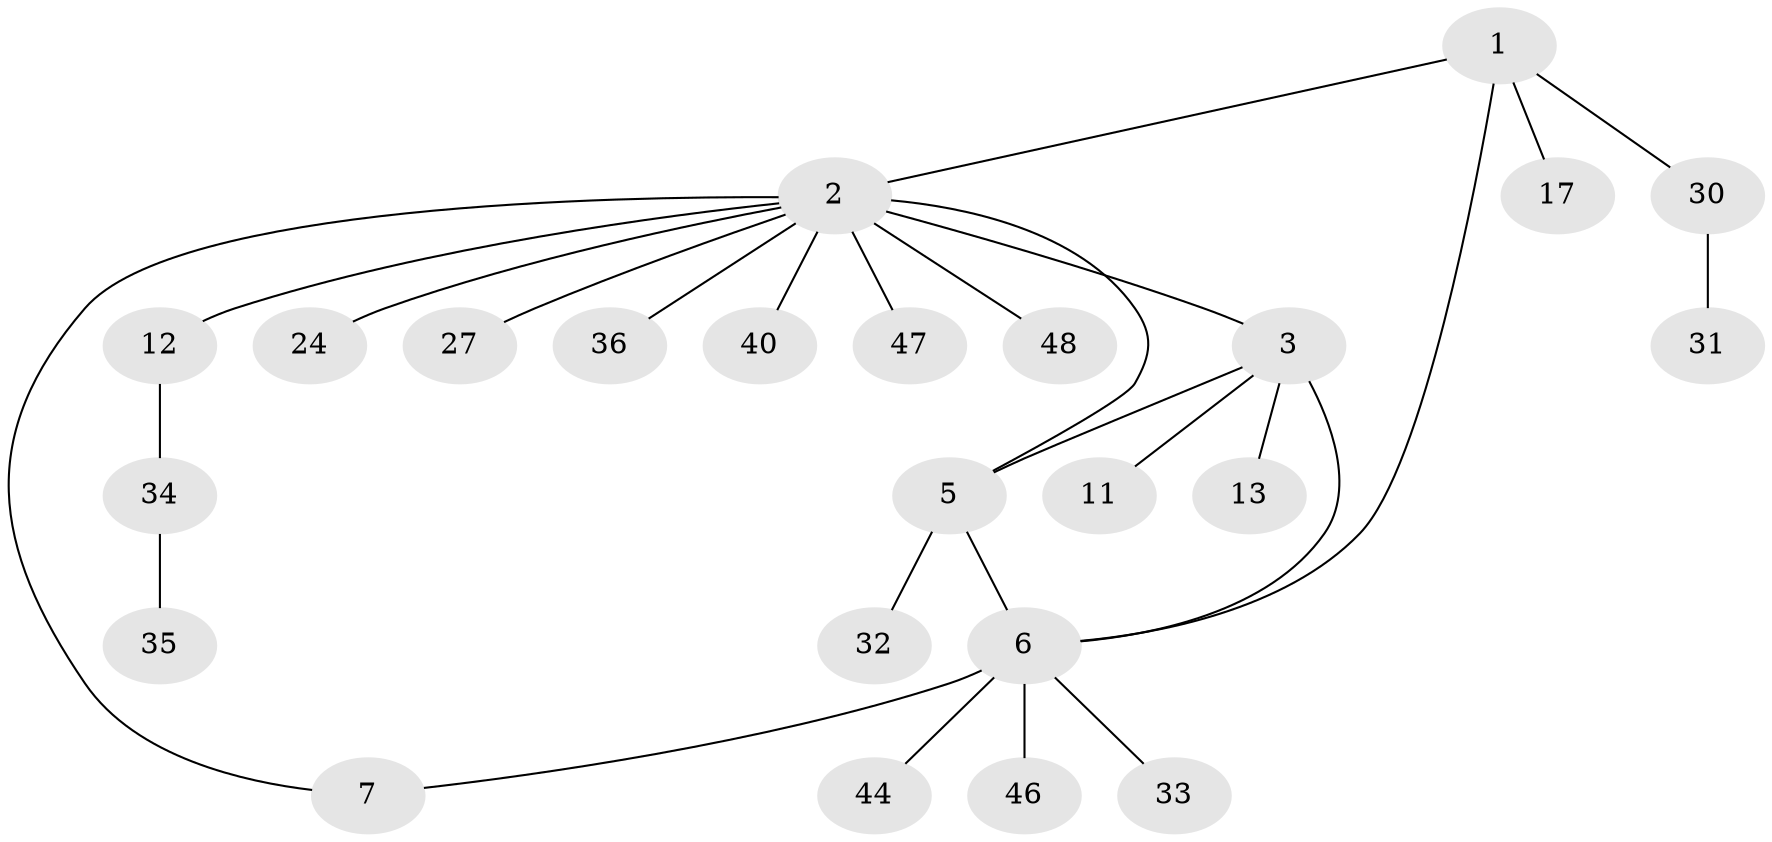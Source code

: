 // original degree distribution, {5: 0.02040816326530612, 8: 0.04081632653061224, 4: 0.061224489795918366, 3: 0.12244897959183673, 9: 0.02040816326530612, 7: 0.02040816326530612, 6: 0.02040816326530612, 1: 0.5102040816326531, 2: 0.1836734693877551}
// Generated by graph-tools (version 1.1) at 2025/15/03/09/25 04:15:46]
// undirected, 24 vertices, 27 edges
graph export_dot {
graph [start="1"]
  node [color=gray90,style=filled];
  1 [super="+21"];
  2 [super="+10+22+8+20"];
  3 [super="+29+43+4"];
  5 [super="+9"];
  6 [super="+18"];
  7 [super="+19"];
  11;
  12 [super="+37"];
  13 [super="+15"];
  17;
  24;
  27;
  30 [super="+38"];
  31;
  32 [super="+42"];
  33;
  34;
  35;
  36;
  40 [super="+49"];
  44;
  46;
  47;
  48;
  1 -- 2;
  1 -- 6;
  1 -- 17;
  1 -- 30;
  2 -- 3 [weight=4];
  2 -- 40;
  2 -- 48;
  2 -- 7 [weight=2];
  2 -- 24 [weight=2];
  2 -- 27;
  2 -- 36;
  2 -- 12;
  2 -- 47;
  2 -- 5;
  3 -- 5;
  3 -- 11;
  3 -- 13;
  3 -- 6;
  5 -- 6;
  5 -- 32;
  6 -- 7 [weight=2];
  6 -- 33;
  6 -- 44;
  6 -- 46;
  12 -- 34;
  30 -- 31;
  34 -- 35;
}
